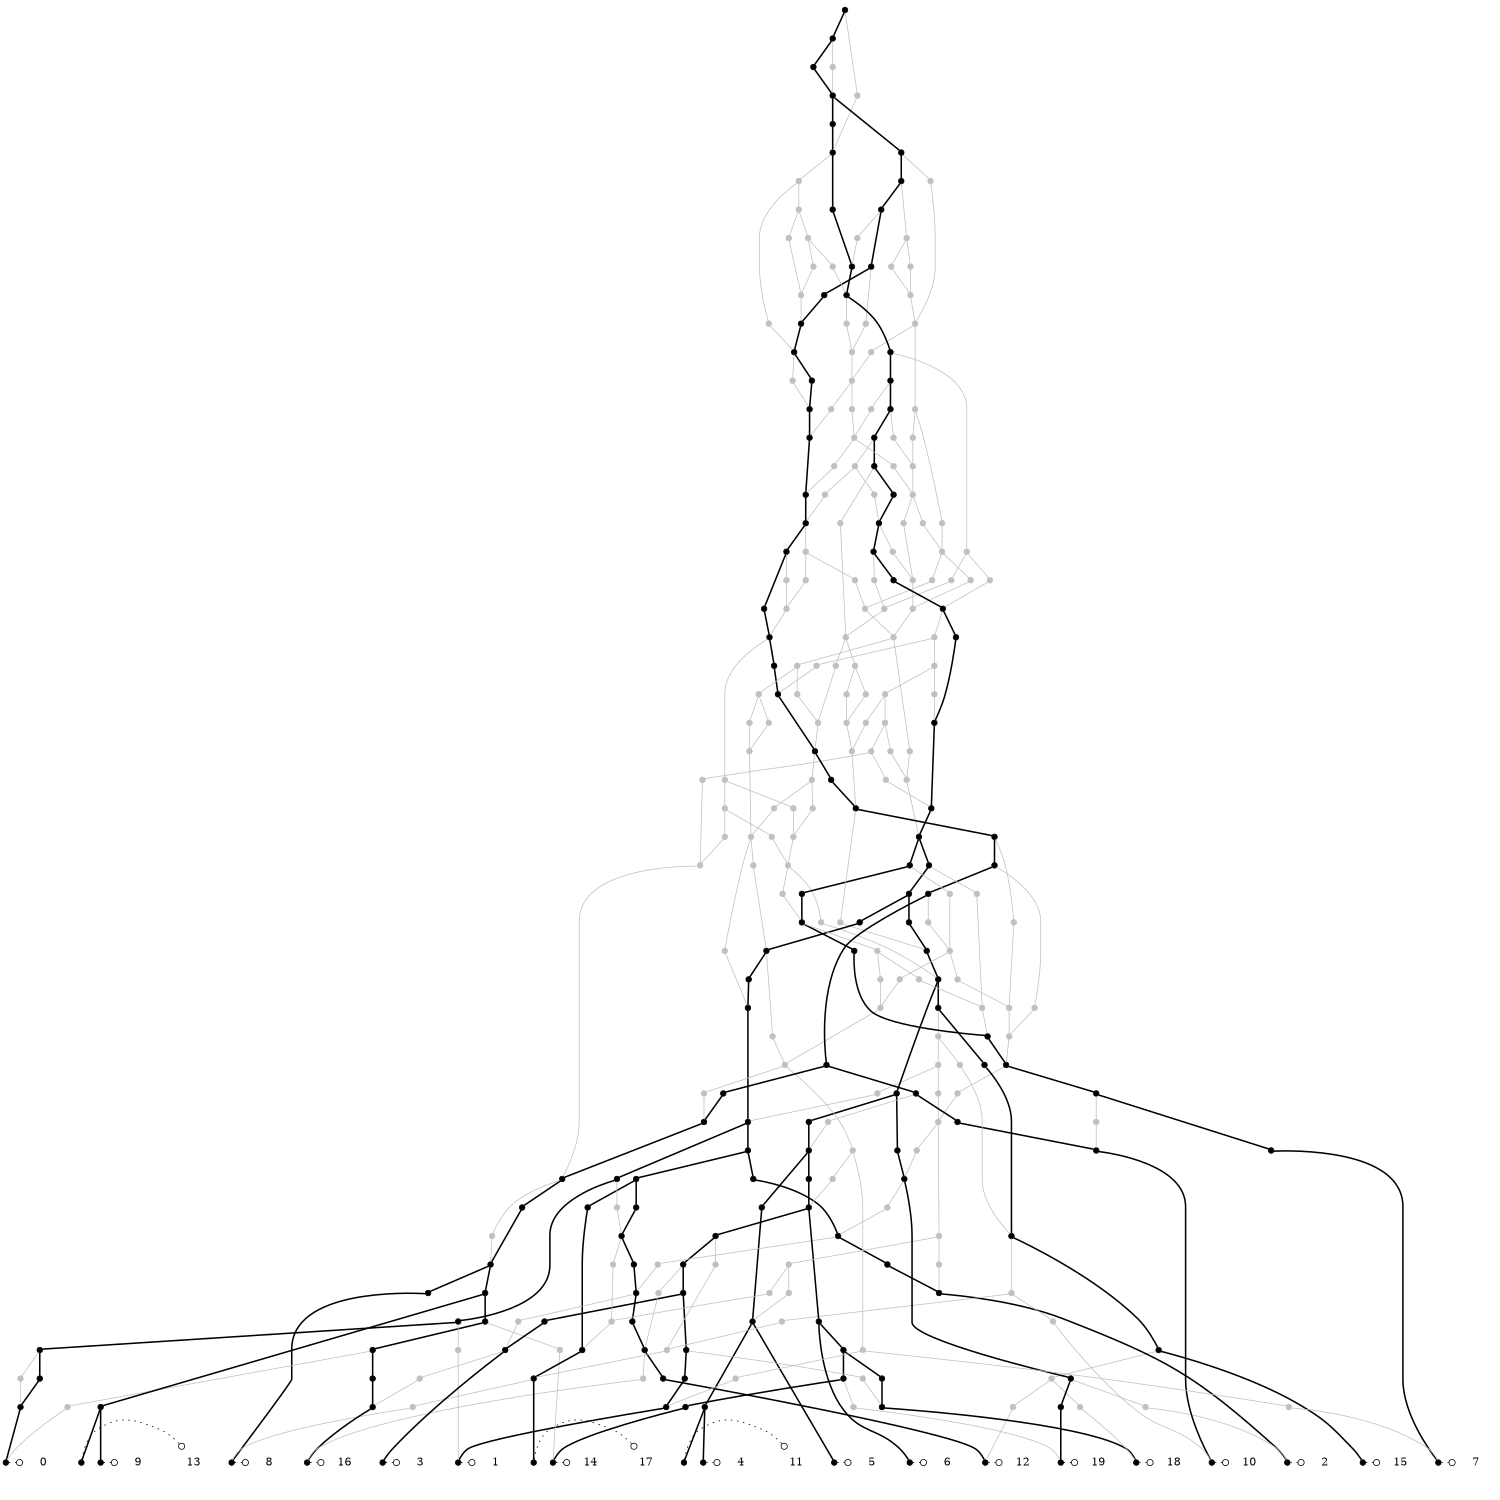 digraph G {fontsize=5;ranksep=0.02;ratio=fill;size="10,10";
edge[arrowhead=none];
{rank=same;1[shape=point] 2[shape=point] 3[shape=point] 4[shape=point] 5[shape=point] 6[shape=point] 7[shape=point] 8[shape=point] 9[shape=point] 10[shape=point] 11[shape=point] 12[shape=point] 13[shape=point] 14[shape=point] 15[shape=point] 16[shape=point] 17[shape=point] 18[shape=point] 19[shape=point] 20[shape=point] }
1[shape=point,width=0.10,height=0.10]
1->319[style=dotted,arrowhead=odot,arrowsize=1];
319[shape=plaintext,label="0"];
{rank=same; 1;319}
2[shape=point,width=0.10,height=0.10]
2->320[style=dotted,arrowhead=odot,arrowsize=1];
320[shape=plaintext,label="1"];
{rank=same; 2;320}
3[shape=point,width=0.10,height=0.10]
3->321[style=dotted,arrowhead=odot,arrowsize=1];
321[shape=plaintext,label="2"];
{rank=same; 3;321}
4[shape=point,width=0.10,height=0.10]
4->322[style=dotted,arrowhead=odot,arrowsize=1];
322[shape=plaintext,label="3"];
{rank=same; 4;322}
5[shape=point,width=0.10,height=0.10]
5->323[style=dotted,arrowhead=odot,arrowsize=1];
323[shape=plaintext,label="4"];
{rank=same; 5;323}
6[shape=point,width=0.10,height=0.10]
6->324[style=dotted,arrowhead=odot,arrowsize=1];
324[shape=plaintext,label="5"];
{rank=same; 6;324}
7[shape=point,width=0.10,height=0.10]
7->325[style=dotted,arrowhead=odot,arrowsize=1];
325[shape=plaintext,label="6"];
{rank=same; 7;325}
8[shape=point,width=0.10,height=0.10]
8->326[style=dotted,arrowhead=odot,arrowsize=1];
326[shape=plaintext,label="7"];
{rank=same; 8;326}
9[shape=point,width=0.10,height=0.10]
9->327[style=dotted,arrowhead=odot,arrowsize=1];
327[shape=plaintext,label="8"];
{rank=same; 9;327}
10[shape=point,width=0.10,height=0.10]
10->328[style=dotted,arrowhead=odot,arrowsize=1];
328[shape=plaintext,label="9"];
{rank=same; 10;328}
11[shape=point,width=0.10,height=0.10]
11->329[style=dotted,arrowhead=odot,arrowsize=1];
329[shape=plaintext,label="10"];
{rank=same; 11;329}
12[shape=point,width=0.10,height=0.10]
12->330[style=dotted,arrowhead=odot,arrowsize=1];
330[shape=plaintext,label="11"];
{rank=same; 12;330}
13[shape=point,width=0.10,height=0.10]
13->331[style=dotted,arrowhead=odot,arrowsize=1];
331[shape=plaintext,label="12"];
{rank=same; 13;331}
14[shape=point,width=0.10,height=0.10]
14->332[style=dotted,arrowhead=odot,arrowsize=1];
332[shape=plaintext,label="13"];
{rank=same; 14;332}
15[shape=point,width=0.10,height=0.10]
15->333[style=dotted,arrowhead=odot,arrowsize=1];
333[shape=plaintext,label="14"];
{rank=same; 15;333}
16[shape=point,width=0.10,height=0.10]
16->334[style=dotted,arrowhead=odot,arrowsize=1];
334[shape=plaintext,label="15"];
{rank=same; 16;334}
17[shape=point,width=0.10,height=0.10]
17->335[style=dotted,arrowhead=odot,arrowsize=1];
335[shape=plaintext,label="16"];
{rank=same; 17;335}
18[shape=point,width=0.10,height=0.10]
18->336[style=dotted,arrowhead=odot,arrowsize=1];
336[shape=plaintext,label="17"];
{rank=same; 18;336}
19[shape=point,width=0.10,height=0.10]
19->337[style=dotted,arrowhead=odot,arrowsize=1];
337[shape=plaintext,label="18"];
{rank=same; 19;337}
20[shape=point,width=0.10,height=0.10]
20->338[style=dotted,arrowhead=odot,arrowsize=1];
338[shape=plaintext,label="19"];
{rank=same; 20;338}
21[shape=point,width=0.10,height=0.10]
22[shape=point,width=0.10,height=0.10,color=gray]
23[shape=point,width=0.10,height=0.10]
24[shape=point,width=0.10,height=0.10,color=gray]
25[shape=point,width=0.10,height=0.10]
26[shape=point,width=0.10,height=0.10,color=gray]
27[shape=point,width=0.10,height=0.10]
28[shape=point,width=0.10,height=0.10]
29[shape=point,width=0.10,height=0.10,color=gray]
30[shape=point,width=0.10,height=0.10,color=gray]
31[shape=point,width=0.10,height=0.10]
32[shape=point,width=0.10,height=0.10,color=gray]
33[shape=point,width=0.10,height=0.10]
34[shape=point,width=0.10,height=0.10,color=gray]
35[shape=point,width=0.10,height=0.10]
36[shape=point,width=0.10,height=0.10,color=gray]
37[shape=point,width=0.10,height=0.10]
38[shape=point,width=0.10,height=0.10]
39[shape=point,width=0.10,height=0.10]
40[shape=point,width=0.10,height=0.10]
41[shape=point,width=0.10,height=0.10,color=gray]
42[shape=point,width=0.10,height=0.10]
43[shape=point,width=0.10,height=0.10]
44[shape=point,width=0.10,height=0.10,color=gray]
45[shape=point,width=0.10,height=0.10]
46[shape=point,width=0.10,height=0.10,color=gray]
47[shape=point,width=0.10,height=0.10]
48[shape=point,width=0.10,height=0.10,color=gray]
49[shape=point,width=0.10,height=0.10]
50[shape=point,width=0.10,height=0.10]
51[shape=point,width=0.10,height=0.10]
52[shape=point,width=0.10,height=0.10,color=gray]
53[shape=point,width=0.10,height=0.10]
54[shape=point,width=0.10,height=0.10]
55[shape=point,width=0.10,height=0.10]
56[shape=point,width=0.10,height=0.10]
57[shape=point,width=0.10,height=0.10]
58[shape=point,width=0.10,height=0.10,color=gray]
59[shape=point,width=0.10,height=0.10]
60[shape=point,width=0.10,height=0.10,color=gray]
61[shape=point,width=0.10,height=0.10]
62[shape=point,width=0.10,height=0.10]
63[shape=point,width=0.10,height=0.10,color=gray]
64[shape=point,width=0.10,height=0.10]
65[shape=point,width=0.10,height=0.10]
66[shape=point,width=0.10,height=0.10]
67[shape=point,width=0.10,height=0.10]
68[shape=point,width=0.10,height=0.10,color=gray]
69[shape=point,width=0.10,height=0.10,color=gray]
70[shape=point,width=0.10,height=0.10]
71[shape=point,width=0.10,height=0.10,color=gray]
72[shape=point,width=0.10,height=0.10]
73[shape=point,width=0.10,height=0.10]
74[shape=point,width=0.10,height=0.10]
75[shape=point,width=0.10,height=0.10,color=gray]
76[shape=point,width=0.10,height=0.10]
77[shape=point,width=0.10,height=0.10,color=gray]
78[shape=point,width=0.10,height=0.10]
79[shape=point,width=0.10,height=0.10,color=gray]
80[shape=point,width=0.10,height=0.10]
81[shape=point,width=0.10,height=0.10]
82[shape=point,width=0.10,height=0.10,color=gray]
83[shape=point,width=0.10,height=0.10]
84[shape=point,width=0.10,height=0.10,color=gray]
85[shape=point,width=0.10,height=0.10]
86[shape=point,width=0.10,height=0.10,color=gray]
87[shape=point,width=0.10,height=0.10]
88[shape=point,width=0.10,height=0.10,color=gray]
89[shape=point,width=0.10,height=0.10,color=gray]
90[shape=point,width=0.10,height=0.10]
91[shape=point,width=0.10,height=0.10]
92[shape=point,width=0.10,height=0.10]
93[shape=point,width=0.10,height=0.10,color=gray]
94[shape=point,width=0.10,height=0.10]
95[shape=point,width=0.10,height=0.10]
96[shape=point,width=0.10,height=0.10,color=gray]
97[shape=point,width=0.10,height=0.10]
98[shape=point,width=0.10,height=0.10,color=gray]
99[shape=point,width=0.10,height=0.10,color=gray]
100[shape=point,width=0.10,height=0.10]
101[shape=point,width=0.10,height=0.10]
102[shape=point,width=0.10,height=0.10,color=gray]
103[shape=point,width=0.10,height=0.10]
104[shape=point,width=0.10,height=0.10]
105[shape=point,width=0.10,height=0.10]
106[shape=point,width=0.10,height=0.10,color=gray]
107[shape=point,width=0.10,height=0.10]
108[shape=point,width=0.10,height=0.10]
109[shape=point,width=0.10,height=0.10,color=gray]
110[shape=point,width=0.10,height=0.10]
111[shape=point,width=0.10,height=0.10,color=gray]
112[shape=point,width=0.10,height=0.10]
113[shape=point,width=0.10,height=0.10,color=gray]
114[shape=point,width=0.10,height=0.10]
115[shape=point,width=0.10,height=0.10,color=gray]
116[shape=point,width=0.10,height=0.10,color=gray]
117[shape=point,width=0.10,height=0.10]
118[shape=point,width=0.10,height=0.10]
119[shape=point,width=0.10,height=0.10]
120[shape=point,width=0.10,height=0.10,color=gray]
121[shape=point,width=0.10,height=0.10]
122[shape=point,width=0.10,height=0.10]
123[shape=point,width=0.10,height=0.10,color=gray]
124[shape=point,width=0.10,height=0.10,color=gray]
125[shape=point,width=0.10,height=0.10,color=gray]
126[shape=point,width=0.10,height=0.10]
127[shape=point,width=0.10,height=0.10,color=gray]
128[shape=point,width=0.10,height=0.10]
129[shape=point,width=0.10,height=0.10,color=gray]
130[shape=point,width=0.10,height=0.10]
131[shape=point,width=0.10,height=0.10,color=gray]
132[shape=point,width=0.10,height=0.10]
133[shape=point,width=0.10,height=0.10,color=gray]
134[shape=point,width=0.10,height=0.10]
135[shape=point,width=0.10,height=0.10]
136[shape=point,width=0.10,height=0.10]
137[shape=point,width=0.10,height=0.10,color=gray]
138[shape=point,width=0.10,height=0.10]
139[shape=point,width=0.10,height=0.10]
140[shape=point,width=0.10,height=0.10,color=gray]
141[shape=point,width=0.10,height=0.10]
142[shape=point,width=0.10,height=0.10,color=gray]
143[shape=point,width=0.10,height=0.10,color=gray]
144[shape=point,width=0.10,height=0.10]
145[shape=point,width=0.10,height=0.10,color=gray]
146[shape=point,width=0.10,height=0.10]
147[shape=point,width=0.10,height=0.10,color=gray]
148[shape=point,width=0.10,height=0.10,color=gray]
149[shape=point,width=0.10,height=0.10]
150[shape=point,width=0.10,height=0.10,color=gray]
151[shape=point,width=0.10,height=0.10,color=gray]
152[shape=point,width=0.10,height=0.10,color=gray]
153[shape=point,width=0.10,height=0.10]
154[shape=point,width=0.10,height=0.10,color=gray]
155[shape=point,width=0.10,height=0.10,color=gray]
156[shape=point,width=0.10,height=0.10,color=gray]
157[shape=point,width=0.10,height=0.10]
158[shape=point,width=0.10,height=0.10]
159[shape=point,width=0.10,height=0.10,color=gray]
160[shape=point,width=0.10,height=0.10,color=gray]
161[shape=point,width=0.10,height=0.10,color=gray]
162[shape=point,width=0.10,height=0.10,color=gray]
163[shape=point,width=0.10,height=0.10,color=gray]
164[shape=point,width=0.10,height=0.10,color=gray]
165[shape=point,width=0.10,height=0.10]
166[shape=point,width=0.10,height=0.10,color=gray]
167[shape=point,width=0.10,height=0.10,color=gray]
168[shape=point,width=0.10,height=0.10,color=gray]
169[shape=point,width=0.10,height=0.10]
170[shape=point,width=0.10,height=0.10,color=gray]
171[shape=point,width=0.10,height=0.10,color=gray]
172[shape=point,width=0.10,height=0.10]
173[shape=point,width=0.10,height=0.10,color=gray]
174[shape=point,width=0.10,height=0.10,color=gray]
175[shape=point,width=0.10,height=0.10]
176[shape=point,width=0.10,height=0.10]
177[shape=point,width=0.10,height=0.10]
178[shape=point,width=0.10,height=0.10,color=gray]
179[shape=point,width=0.10,height=0.10]
180[shape=point,width=0.10,height=0.10]
181[shape=point,width=0.10,height=0.10,color=gray]
182[shape=point,width=0.10,height=0.10]
183[shape=point,width=0.10,height=0.10]
184[shape=point,width=0.10,height=0.10]
185[shape=point,width=0.10,height=0.10,color=gray]
186[shape=point,width=0.10,height=0.10,color=gray]
187[shape=point,width=0.10,height=0.10,color=gray]
188[shape=point,width=0.10,height=0.10]
189[shape=point,width=0.10,height=0.10,color=gray]
190[shape=point,width=0.10,height=0.10,color=gray]
191[shape=point,width=0.10,height=0.10,color=gray]
192[shape=point,width=0.10,height=0.10,color=gray]
193[shape=point,width=0.10,height=0.10,color=gray]
194[shape=point,width=0.10,height=0.10,color=gray]
195[shape=point,width=0.10,height=0.10]
196[shape=point,width=0.10,height=0.10,color=gray]
197[shape=point,width=0.10,height=0.10]
198[shape=point,width=0.10,height=0.10,color=gray]
199[shape=point,width=0.10,height=0.10,color=gray]
200[shape=point,width=0.10,height=0.10,color=gray]
201[shape=point,width=0.10,height=0.10]
202[shape=point,width=0.10,height=0.10,color=gray]
203[shape=point,width=0.10,height=0.10,color=gray]
204[shape=point,width=0.10,height=0.10,color=gray]
205[shape=point,width=0.10,height=0.10,color=gray]
206[shape=point,width=0.10,height=0.10,color=gray]
207[shape=point,width=0.10,height=0.10,color=gray]
208[shape=point,width=0.10,height=0.10,color=gray]
209[shape=point,width=0.10,height=0.10]
210[shape=point,width=0.10,height=0.10,color=gray]
211[shape=point,width=0.10,height=0.10]
212[shape=point,width=0.10,height=0.10,color=gray]
213[shape=point,width=0.10,height=0.10,color=gray]
214[shape=point,width=0.10,height=0.10]
215[shape=point,width=0.10,height=0.10,color=gray]
216[shape=point,width=0.10,height=0.10]
217[shape=point,width=0.10,height=0.10,color=gray]
218[shape=point,width=0.10,height=0.10,color=gray]
219[shape=point,width=0.10,height=0.10,color=gray]
220[shape=point,width=0.10,height=0.10,color=gray]
221[shape=point,width=0.10,height=0.10,color=gray]
222[shape=point,width=0.10,height=0.10,color=gray]
223[shape=point,width=0.10,height=0.10,color=gray]
224[shape=point,width=0.10,height=0.10,color=gray]
225[shape=point,width=0.10,height=0.10,color=gray]
226[shape=point,width=0.10,height=0.10]
227[shape=point,width=0.10,height=0.10,color=gray]
228[shape=point,width=0.10,height=0.10,color=gray]
229[shape=point,width=0.10,height=0.10,color=gray]
230[shape=point,width=0.10,height=0.10,color=gray]
231[shape=point,width=0.10,height=0.10,color=gray]
232[shape=point,width=0.10,height=0.10,color=gray]
233[shape=point,width=0.10,height=0.10,color=gray]
234[shape=point,width=0.10,height=0.10,color=gray]
235[shape=point,width=0.10,height=0.10,color=gray]
236[shape=point,width=0.10,height=0.10,color=gray]
237[shape=point,width=0.10,height=0.10,color=gray]
238[shape=point,width=0.10,height=0.10,color=gray]
239[shape=point,width=0.10,height=0.10,color=gray]
240[shape=point,width=0.10,height=0.10,color=gray]
241[shape=point,width=0.10,height=0.10]
242[shape=point,width=0.10,height=0.10,color=gray]
243[shape=point,width=0.10,height=0.10,color=gray]
244[shape=point,width=0.10,height=0.10]
245[shape=point,width=0.10,height=0.10,color=gray]
246[shape=point,width=0.10,height=0.10,color=gray]
247[shape=point,width=0.10,height=0.10,color=gray]
248[shape=point,width=0.10,height=0.10,color=gray]
249[shape=point,width=0.10,height=0.10,color=gray]
250[shape=point,width=0.10,height=0.10]
251[shape=point,width=0.10,height=0.10]
252[shape=point,width=0.10,height=0.10,color=gray]
253[shape=point,width=0.10,height=0.10]
254[shape=point,width=0.10,height=0.10]
255[shape=point,width=0.10,height=0.10]
256[shape=point,width=0.10,height=0.10,color=gray]
257[shape=point,width=0.10,height=0.10]
258[shape=point,width=0.10,height=0.10,color=gray]
259[shape=point,width=0.10,height=0.10,color=gray]
260[shape=point,width=0.10,height=0.10,color=gray]
261[shape=point,width=0.10,height=0.10,color=gray]
262[shape=point,width=0.10,height=0.10]
263[shape=point,width=0.10,height=0.10,color=gray]
264[shape=point,width=0.10,height=0.10,color=gray]
265[shape=point,width=0.10,height=0.10,color=gray]
266[shape=point,width=0.10,height=0.10,color=gray]
267[shape=point,width=0.10,height=0.10]
268[shape=point,width=0.10,height=0.10]
269[shape=point,width=0.10,height=0.10,color=gray]
270[shape=point,width=0.10,height=0.10,color=gray]
271[shape=point,width=0.10,height=0.10]
272[shape=point,width=0.10,height=0.10]
273[shape=point,width=0.10,height=0.10,color=gray]
274[shape=point,width=0.10,height=0.10,color=gray]
275[shape=point,width=0.10,height=0.10,color=gray]
276[shape=point,width=0.10,height=0.10,color=gray]
277[shape=point,width=0.10,height=0.10,color=gray]
278[shape=point,width=0.10,height=0.10,color=gray]
279[shape=point,width=0.10,height=0.10]
280[shape=point,width=0.10,height=0.10,color=gray]
281[shape=point,width=0.10,height=0.10]
282[shape=point,width=0.10,height=0.10,color=gray]
283[shape=point,width=0.10,height=0.10]
284[shape=point,width=0.10,height=0.10]
285[shape=point,width=0.10,height=0.10,color=gray]
286[shape=point,width=0.10,height=0.10]
287[shape=point,width=0.10,height=0.10,color=gray]
288[shape=point,width=0.10,height=0.10]
289[shape=point,width=0.10,height=0.10,color=gray]
290[shape=point,width=0.10,height=0.10,color=gray]
291[shape=point,width=0.10,height=0.10,color=gray]
292[shape=point,width=0.10,height=0.10,color=gray]
293[shape=point,width=0.10,height=0.10,color=gray]
294[shape=point,width=0.10,height=0.10]
295[shape=point,width=0.10,height=0.10]
296[shape=point,width=0.10,height=0.10]
297[shape=point,width=0.10,height=0.10,color=gray]
298[shape=point,width=0.10,height=0.10,color=gray]
299[shape=point,width=0.10,height=0.10,color=gray]
300[shape=point,width=0.10,height=0.10,color=gray]
301[shape=point,width=0.10,height=0.10,color=gray]
302[shape=point,width=0.10,height=0.10,color=gray]
303[shape=point,width=0.10,height=0.10,color=gray]
304[shape=point,width=0.10,height=0.10,color=gray]
305[shape=point,width=0.10,height=0.10,color=gray]
306[shape=point,width=0.10,height=0.10]
307[shape=point,width=0.10,height=0.10,color=gray]
308[shape=point,width=0.10,height=0.10]
309[shape=point,width=0.10,height=0.10]
310[shape=point,width=0.10,height=0.10]
311[shape=point,width=0.10,height=0.10]
312[shape=point,width=0.10,height=0.10]
313[shape=point,width=0.10,height=0.10,color=gray]
314[shape=point,width=0.10,height=0.10]
315[shape=point,width=0.10,height=0.10]
316[shape=point,width=0.10,height=0.10,color=gray]
317[shape=point,width=0.10,height=0.10]
318[shape=point,width=0.10,height=0.10]
31 -> 1[style=bold]
32 -> 1[color=gray]
23 -> 2[style=bold]
24 -> 2[color=gray]
51 -> 3[style=bold]
52 -> 3[color=gray]
38 -> 4[style=bold]
27 -> 5[style=bold]
42 -> 6[style=bold]
73 -> 7[style=bold]
97 -> 8[style=bold]
98 -> 8[color=gray]
21 -> 9[style=bold]
22 -> 9[color=gray]
53 -> 10[style=bold]
70 -> 11[style=bold]
71 -> 11[color=gray]
27 -> 12[style=bold]
25 -> 13[style=bold]
26 -> 13[color=gray]
53 -> 14[style=bold]
47 -> 15[style=bold]
48 -> 15[color=gray]
49 -> 16[style=bold]
33 -> 17[style=bold]
34 -> 17[color=gray]
37 -> 18[style=bold]
28 -> 19[style=bold]
29 -> 19[color=gray]
40 -> 20[style=bold]
41 -> 20[color=gray]
80 -> 21[style=bold]
37 -> 22[color=gray]
45 -> 23[style=bold]
46 -> 23[color=gray]
66 -> 24[color=gray]
39 -> 25[style=bold]
30 -> 26[color=gray]
42 -> 27[style=bold]
59 -> 28[style=bold]
60 -> 28[color=gray]
30 -> 29[color=gray]
49 -> 30[color=gray]
43 -> 31[style=bold]
44 -> 31[color=gray]
50 -> 32[color=gray]
35 -> 33[style=bold]
36 -> 33[color=gray]
39 -> 34[color=gray]
50 -> 35[style=bold]
38 -> 36[color=gray]
62 -> 37[style=bold]
63 -> 37[color=gray]
57 -> 38[style=bold]
58 -> 38[color=gray]
76 -> 39[style=bold]
77 -> 39[color=gray]
55 -> 40[style=bold]
54 -> 41[color=gray]
85 -> 42[style=bold]
86 -> 42[color=gray]
61 -> 43[style=bold]
61 -> 44[color=gray]
65 -> 45[style=bold]
109 -> 46[color=gray]
54 -> 47[style=bold]
56 -> 48[color=gray]
100 -> 49[style=bold]
56 -> 50[style=bold]
83 -> 51[style=bold]
84 -> 51[color=gray]
55 -> 52[color=gray]
72 -> 53[style=bold]
64 -> 54[style=bold]
103 -> 55[style=bold]
72 -> 56[style=bold]
67 -> 57[style=bold]
78 -> 58[color=gray]
64 -> 59[style=bold]
65 -> 60[color=gray]
66 -> 61[style=bold]
74 -> 62[style=bold]
75 -> 62[color=gray]
68 -> 63[color=gray]
69 -> 63[color=gray]
73 -> 64[style=bold]
67 -> 65[style=bold]
114 -> 66[style=bold]
87 -> 67[style=bold]
90 -> 68[color=gray]
79 -> 69[color=gray]
119 -> 70[style=bold]
120 -> 70[color=gray]
79 -> 71[color=gray]
80 -> 72[style=bold]
101 -> 73[style=bold]
104 -> 74[style=bold]
88 -> 75[color=gray]
89 -> 75[color=gray]
78 -> 76[style=bold]
87 -> 77[color=gray]
81 -> 78[style=bold]
82 -> 78[color=gray]
100 -> 79[color=gray]
130 -> 80[style=bold]
131 -> 80[color=gray]
91 -> 81[style=bold]
94 -> 82[color=gray]
94 -> 83[style=bold]
102 -> 84[color=gray]
108 -> 85[style=bold]
99 -> 86[color=gray]
90 -> 87[style=bold]
91 -> 88[color=gray]
99 -> 89[color=gray]
101 -> 90[style=bold]
92 -> 91[style=bold]
93 -> 91[color=gray]
104 -> 92[style=bold]
114 -> 93[color=gray]
95 -> 94[style=bold]
96 -> 94[color=gray]
107 -> 95[style=bold]
103 -> 96[color=gray]
121 -> 97[style=bold]
109 -> 98[color=gray]
102 -> 99[color=gray]
128 -> 100[style=bold]
129 -> 100[color=gray]
105 -> 101[style=bold]
106 -> 101[color=gray]
115 -> 102[color=gray]
112 -> 103[style=bold]
113 -> 103[color=gray]
107 -> 104[style=bold]
108 -> 105[style=bold]
116 -> 106[color=gray]
118 -> 107[style=bold]
110 -> 108[style=bold]
111 -> 108[color=gray]
116 -> 109[color=gray]
117 -> 110[style=bold]
134 -> 111[color=gray]
117 -> 112[style=bold]
115 -> 113[color=gray]
118 -> 114[style=bold]
124 -> 115[color=gray]
125 -> 115[color=gray]
143 -> 116[color=gray]
138 -> 117[style=bold]
122 -> 118[style=bold]
123 -> 118[color=gray]
134 -> 119[style=bold]
121 -> 120[color=gray]
126 -> 121[style=bold]
149 -> 122[style=bold]
150 -> 122[color=gray]
127 -> 123[color=gray]
126 -> 124[color=gray]
127 -> 125[color=gray]
144 -> 126[style=bold]
145 -> 126[color=gray]
133 -> 127[color=gray]
135 -> 128[style=bold]
133 -> 129[color=gray]
132 -> 130[style=bold]
132 -> 131[color=gray]
136 -> 132[style=bold]
137 -> 132[color=gray]
135 -> 133[color=gray]
146 -> 134[style=bold]
138 -> 135[style=bold]
139 -> 136[style=bold]
140 -> 136[color=gray]
189 -> 137[color=gray]
190 -> 137[color=gray]
141 -> 138[style=bold]
142 -> 138[color=gray]
146 -> 139[style=bold]
143 -> 140[color=gray]
158 -> 141[style=bold]
159 -> 141[color=gray]
181 -> 142[color=gray]
147 -> 143[color=gray]
148 -> 143[color=gray]
153 -> 144[style=bold]
154 -> 144[color=gray]
151 -> 145[color=gray]
152 -> 145[color=gray]
175 -> 146[style=bold]
160 -> 147[color=gray]
161 -> 147[color=gray]
157 -> 148[color=gray]
157 -> 149[style=bold]
168 -> 150[color=gray]
155 -> 151[color=gray]
156 -> 151[color=gray]
176 -> 152[color=gray]
172 -> 153[style=bold]
162 -> 154[color=gray]
163 -> 154[color=gray]
167 -> 155[color=gray]
180 -> 156[color=gray]
165 -> 157[style=bold]
166 -> 157[color=gray]
169 -> 158[style=bold]
188 -> 159[color=gray]
164 -> 160[color=gray]
167 -> 161[color=gray]
179 -> 162[color=gray]
164 -> 163[color=gray]
172 -> 164[color=gray]
169 -> 165[style=bold]
168 -> 166[color=gray]
173 -> 167[color=gray]
174 -> 167[color=gray]
170 -> 168[color=gray]
171 -> 168[color=gray]
179 -> 169[style=bold]
220 -> 170[color=gray]
221 -> 170[color=gray]
199 -> 171[color=gray]
177 -> 172[style=bold]
178 -> 172[color=gray]
182 -> 173[color=gray]
175 -> 174[color=gray]
176 -> 175[style=bold]
180 -> 176[style=bold]
182 -> 177[style=bold]
181 -> 178[color=gray]
183 -> 179[style=bold]
188 -> 180[style=bold]
186 -> 181[color=gray]
187 -> 181[color=gray]
183 -> 182[style=bold]
184 -> 183[style=bold]
185 -> 183[color=gray]
195 -> 184[style=bold]
196 -> 184[color=gray]
193 -> 185[color=gray]
194 -> 185[color=gray]
202 -> 186[color=gray]
191 -> 187[color=gray]
192 -> 187[color=gray]
197 -> 188[style=bold]
198 -> 188[color=gray]
202 -> 189[color=gray]
200 -> 190[color=gray]
199 -> 191[color=gray]
213 -> 192[color=gray]
227 -> 193[color=gray]
203 -> 194[color=gray]
216 -> 195[style=bold]
217 -> 195[color=gray]
200 -> 196[color=gray]
201 -> 197[style=bold]
204 -> 198[color=gray]
205 -> 198[color=gray]
201 -> 199[color=gray]
203 -> 200[color=gray]
209 -> 201[style=bold]
210 -> 201[color=gray]
213 -> 202[color=gray]
215 -> 203[color=gray]
215 -> 204[color=gray]
206 -> 205[color=gray]
207 -> 205[color=gray]
208 -> 206[color=gray]
208 -> 207[color=gray]
228 -> 208[color=gray]
211 -> 209[style=bold]
212 -> 209[color=gray]
222 -> 210[color=gray]
223 -> 210[color=gray]
214 -> 211[style=bold]
219 -> 212[color=gray]
214 -> 213[color=gray]
244 -> 214[style=bold]
245 -> 214[color=gray]
218 -> 215[color=gray]
226 -> 216[style=bold]
218 -> 217[color=gray]
219 -> 218[color=gray]
226 -> 219[color=gray]
224 -> 220[color=gray]
224 -> 221[color=gray]
228 -> 222[color=gray]
225 -> 223[color=gray]
225 -> 224[color=gray]
227 -> 225[color=gray]
241 -> 226[style=bold]
242 -> 226[color=gray]
231 -> 227[color=gray]
232 -> 227[color=gray]
229 -> 228[color=gray]
230 -> 228[color=gray]
235 -> 229[color=gray]
236 -> 229[color=gray]
262 -> 230[color=gray]
233 -> 231[color=gray]
234 -> 231[color=gray]
237 -> 232[color=gray]
238 -> 232[color=gray]
239 -> 233[color=gray]
240 -> 233[color=gray]
243 -> 234[color=gray]
261 -> 235[color=gray]
251 -> 236[color=gray]
252 -> 237[color=gray]
243 -> 238[color=gray]
260 -> 239[color=gray]
253 -> 240[color=gray]
251 -> 241[style=bold]
261 -> 242[color=gray]
248 -> 243[color=gray]
249 -> 243[color=gray]
250 -> 244[style=bold]
246 -> 245[color=gray]
247 -> 245[color=gray]
250 -> 246[color=gray]
252 -> 247[color=gray]
260 -> 248[color=gray]
282 -> 249[color=gray]
254 -> 250[style=bold]
253 -> 251[style=bold]
254 -> 252[color=gray]
257 -> 253[style=bold]
258 -> 253[color=gray]
255 -> 254[style=bold]
256 -> 254[color=gray]
268 -> 255[style=bold]
269 -> 255[color=gray]
259 -> 256[color=gray]
262 -> 257[style=bold]
259 -> 258[color=gray]
267 -> 259[color=gray]
263 -> 260[color=gray]
264 -> 260[color=gray]
284 -> 261[color=gray]
267 -> 262[style=bold]
265 -> 263[color=gray]
266 -> 263[color=gray]
270 -> 264[color=gray]
271 -> 265[color=gray]
282 -> 266[color=gray]
271 -> 267[style=bold]
272 -> 268[style=bold]
273 -> 268[color=gray]
270 -> 269[color=gray]
274 -> 270[color=gray]
275 -> 270[color=gray]
281 -> 271[style=bold]
279 -> 272[style=bold]
280 -> 272[color=gray]
276 -> 273[color=gray]
281 -> 274[color=gray]
276 -> 275[color=gray]
277 -> 276[color=gray]
278 -> 276[color=gray]
285 -> 277[color=gray]
292 -> 278[color=gray]
293 -> 278[color=gray]
283 -> 279[style=bold]
283 -> 280[color=gray]
284 -> 281[style=bold]
285 -> 282[color=gray]
286 -> 283[style=bold]
287 -> 283[color=gray]
295 -> 284[style=bold]
290 -> 285[color=gray]
291 -> 285[color=gray]
288 -> 286[style=bold]
289 -> 286[color=gray]
304 -> 287[color=gray]
294 -> 288[style=bold]
300 -> 289[color=gray]
301 -> 289[color=gray]
298 -> 290[color=gray]
299 -> 290[color=gray]
311 -> 291[color=gray]
294 -> 292[color=gray]
295 -> 293[color=gray]
309 -> 294[style=bold]
296 -> 295[style=bold]
297 -> 295[color=gray]
306 -> 296[style=bold]
307 -> 296[color=gray]
302 -> 297[color=gray]
305 -> 298[color=gray]
305 -> 299[color=gray]
302 -> 300[color=gray]
303 -> 301[color=gray]
303 -> 302[color=gray]
304 -> 303[color=gray]
308 -> 304[color=gray]
310 -> 305[color=gray]
308 -> 306[style=bold]
309 -> 307[color=gray]
312 -> 308[style=bold]
313 -> 308[color=gray]
310 -> 309[style=bold]
311 -> 310[style=bold]
314 -> 311[style=bold]
314 -> 312[style=bold]
318 -> 313[color=gray]
315 -> 314[style=bold]
316 -> 314[color=gray]
317 -> 315[style=bold]
317 -> 316[color=gray]
318 -> 317[style=bold]
}
